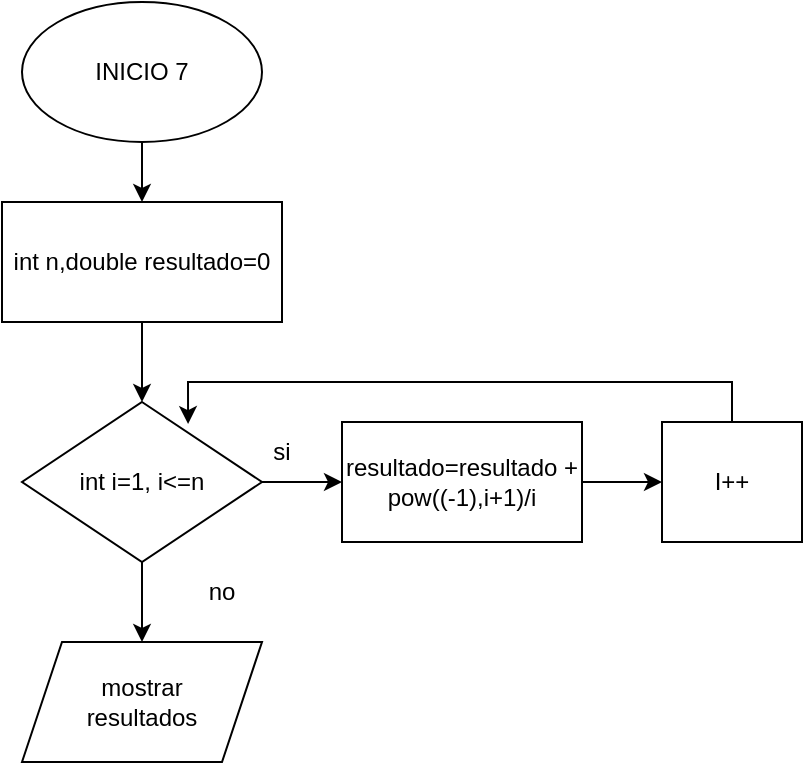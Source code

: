 <mxfile version="24.4.0" type="github">
  <diagram name="Página-1" id="VHQbhnzFsISfAkjLUNRw">
    <mxGraphModel dx="730" dy="775" grid="1" gridSize="10" guides="1" tooltips="1" connect="1" arrows="1" fold="1" page="1" pageScale="1" pageWidth="827" pageHeight="1169" math="0" shadow="0">
      <root>
        <mxCell id="0" />
        <mxCell id="1" parent="0" />
        <mxCell id="8jdnTqcPhogo5otJ0U0E-4" value="" style="edgeStyle=orthogonalEdgeStyle;rounded=0;orthogonalLoop=1;jettySize=auto;html=1;" edge="1" parent="1" source="8jdnTqcPhogo5otJ0U0E-2" target="8jdnTqcPhogo5otJ0U0E-3">
          <mxGeometry relative="1" as="geometry" />
        </mxCell>
        <mxCell id="8jdnTqcPhogo5otJ0U0E-2" value="INICIO 7" style="ellipse;whiteSpace=wrap;html=1;" vertex="1" parent="1">
          <mxGeometry x="320" y="70" width="120" height="70" as="geometry" />
        </mxCell>
        <mxCell id="8jdnTqcPhogo5otJ0U0E-6" value="" style="edgeStyle=orthogonalEdgeStyle;rounded=0;orthogonalLoop=1;jettySize=auto;html=1;" edge="1" parent="1" source="8jdnTqcPhogo5otJ0U0E-3" target="8jdnTqcPhogo5otJ0U0E-5">
          <mxGeometry relative="1" as="geometry" />
        </mxCell>
        <mxCell id="8jdnTqcPhogo5otJ0U0E-3" value="int n,double resultado=0" style="whiteSpace=wrap;html=1;" vertex="1" parent="1">
          <mxGeometry x="310" y="170" width="140" height="60" as="geometry" />
        </mxCell>
        <mxCell id="8jdnTqcPhogo5otJ0U0E-8" value="" style="edgeStyle=orthogonalEdgeStyle;rounded=0;orthogonalLoop=1;jettySize=auto;html=1;" edge="1" parent="1" source="8jdnTqcPhogo5otJ0U0E-5" target="8jdnTqcPhogo5otJ0U0E-7">
          <mxGeometry relative="1" as="geometry" />
        </mxCell>
        <mxCell id="8jdnTqcPhogo5otJ0U0E-14" value="" style="edgeStyle=orthogonalEdgeStyle;rounded=0;orthogonalLoop=1;jettySize=auto;html=1;" edge="1" parent="1" source="8jdnTqcPhogo5otJ0U0E-5" target="8jdnTqcPhogo5otJ0U0E-13">
          <mxGeometry relative="1" as="geometry" />
        </mxCell>
        <mxCell id="8jdnTqcPhogo5otJ0U0E-5" value="int i=1, i&amp;lt;=n" style="rhombus;whiteSpace=wrap;html=1;" vertex="1" parent="1">
          <mxGeometry x="320" y="270" width="120" height="80" as="geometry" />
        </mxCell>
        <mxCell id="8jdnTqcPhogo5otJ0U0E-11" value="" style="edgeStyle=orthogonalEdgeStyle;rounded=0;orthogonalLoop=1;jettySize=auto;html=1;" edge="1" parent="1" source="8jdnTqcPhogo5otJ0U0E-7" target="8jdnTqcPhogo5otJ0U0E-10">
          <mxGeometry relative="1" as="geometry" />
        </mxCell>
        <mxCell id="8jdnTqcPhogo5otJ0U0E-7" value="resultado=resultado + pow((-1),i+1)/i" style="whiteSpace=wrap;html=1;" vertex="1" parent="1">
          <mxGeometry x="480" y="280" width="120" height="60" as="geometry" />
        </mxCell>
        <mxCell id="8jdnTqcPhogo5otJ0U0E-10" value="I++" style="whiteSpace=wrap;html=1;" vertex="1" parent="1">
          <mxGeometry x="640" y="280" width="70" height="60" as="geometry" />
        </mxCell>
        <mxCell id="8jdnTqcPhogo5otJ0U0E-12" style="edgeStyle=orthogonalEdgeStyle;rounded=0;orthogonalLoop=1;jettySize=auto;html=1;entryX=0.692;entryY=0.138;entryDx=0;entryDy=0;entryPerimeter=0;" edge="1" parent="1" source="8jdnTqcPhogo5otJ0U0E-10" target="8jdnTqcPhogo5otJ0U0E-5">
          <mxGeometry relative="1" as="geometry">
            <Array as="points">
              <mxPoint x="675" y="260" />
              <mxPoint x="403" y="260" />
            </Array>
          </mxGeometry>
        </mxCell>
        <mxCell id="8jdnTqcPhogo5otJ0U0E-13" value="mostrar&lt;div&gt;resultados&lt;/div&gt;" style="shape=parallelogram;perimeter=parallelogramPerimeter;whiteSpace=wrap;html=1;fixedSize=1;" vertex="1" parent="1">
          <mxGeometry x="320" y="390" width="120" height="60" as="geometry" />
        </mxCell>
        <mxCell id="8jdnTqcPhogo5otJ0U0E-15" value="si" style="text;html=1;align=center;verticalAlign=middle;whiteSpace=wrap;rounded=0;" vertex="1" parent="1">
          <mxGeometry x="420" y="280" width="60" height="30" as="geometry" />
        </mxCell>
        <mxCell id="8jdnTqcPhogo5otJ0U0E-16" value="no" style="text;html=1;align=center;verticalAlign=middle;whiteSpace=wrap;rounded=0;" vertex="1" parent="1">
          <mxGeometry x="390" y="350" width="60" height="30" as="geometry" />
        </mxCell>
      </root>
    </mxGraphModel>
  </diagram>
</mxfile>
